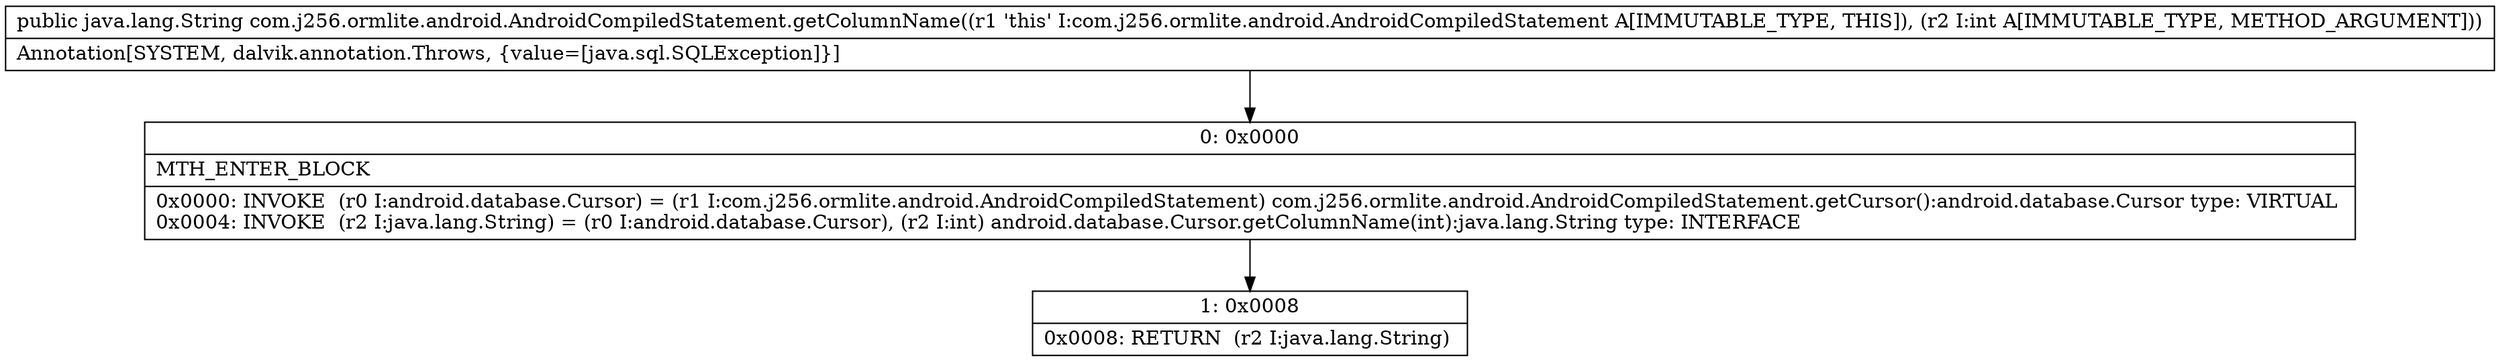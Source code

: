digraph "CFG forcom.j256.ormlite.android.AndroidCompiledStatement.getColumnName(I)Ljava\/lang\/String;" {
Node_0 [shape=record,label="{0\:\ 0x0000|MTH_ENTER_BLOCK\l|0x0000: INVOKE  (r0 I:android.database.Cursor) = (r1 I:com.j256.ormlite.android.AndroidCompiledStatement) com.j256.ormlite.android.AndroidCompiledStatement.getCursor():android.database.Cursor type: VIRTUAL \l0x0004: INVOKE  (r2 I:java.lang.String) = (r0 I:android.database.Cursor), (r2 I:int) android.database.Cursor.getColumnName(int):java.lang.String type: INTERFACE \l}"];
Node_1 [shape=record,label="{1\:\ 0x0008|0x0008: RETURN  (r2 I:java.lang.String) \l}"];
MethodNode[shape=record,label="{public java.lang.String com.j256.ormlite.android.AndroidCompiledStatement.getColumnName((r1 'this' I:com.j256.ormlite.android.AndroidCompiledStatement A[IMMUTABLE_TYPE, THIS]), (r2 I:int A[IMMUTABLE_TYPE, METHOD_ARGUMENT]))  | Annotation[SYSTEM, dalvik.annotation.Throws, \{value=[java.sql.SQLException]\}]\l}"];
MethodNode -> Node_0;
Node_0 -> Node_1;
}

